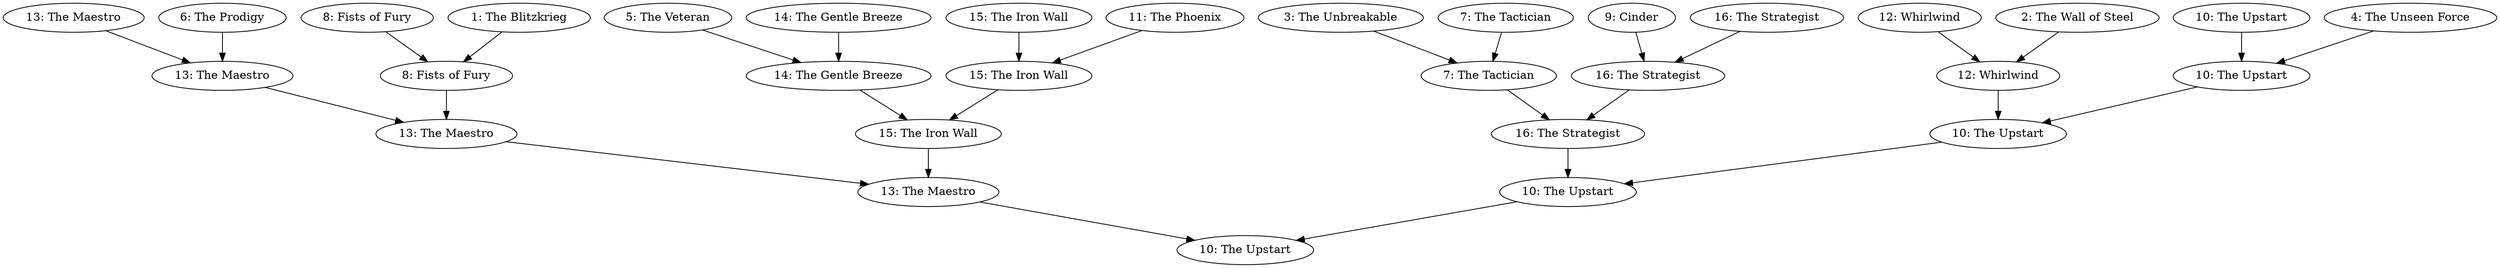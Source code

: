 digraph G {
  0 [label="3: The Unbreakable"];
  1 [label="7: The Tactician"];
  2 [label="9: Cinder"];
  3 [label="16: The Strategist"];
  4 [label="12: Whirlwind"];
  5 [label="2: The Wall of Steel"];
  6 [label="10: The Upstart"];
  7 [label="4: The Unseen Force"];
  8 [label="8: Fists of Fury"];
  9 [label="1: The Blitzkrieg"];
  10 [label="13: The Maestro"];
  11 [label="6: The Prodigy"];
  12 [label="15: The Iron Wall"];
  13 [label="11: The Phoenix"];
  14 [label="5: The Veteran"];
  15 [label="14: The Gentle Breeze"];
  16 [label="7: The Tactician"];
  17 [label="16: The Strategist"];
  18 [label="12: Whirlwind"];
  19 [label="10: The Upstart"];
  20 [label="8: Fists of Fury"];
  21 [label="13: The Maestro"];
  22 [label="15: The Iron Wall"];
  23 [label="14: The Gentle Breeze"];
  24 [label="16: The Strategist"];
  25 [label="10: The Upstart"];
  26 [label="13: The Maestro"];
  27 [label="15: The Iron Wall"];
  28 [label="10: The Upstart"];
  29 [label="13: The Maestro"];
  30 [label="10: The Upstart"];
  0 -> 16;
  1 -> 16;
  2 -> 17;
  3 -> 17;
  4 -> 18;
  5 -> 18;
  6 -> 19;
  7 -> 19;
  8 -> 20;
  9 -> 20;
  10 -> 21;
  11 -> 21;
  12 -> 22;
  13 -> 22;
  14 -> 23;
  15 -> 23;
  16 -> 24;
  17 -> 24;
  18 -> 25;
  19 -> 25;
  20 -> 26;
  21 -> 26;
  22 -> 27;
  23 -> 27;
  24 -> 28;
  25 -> 28;
  26 -> 29;
  27 -> 29;
  28 -> 30;
  29 -> 30;
}

